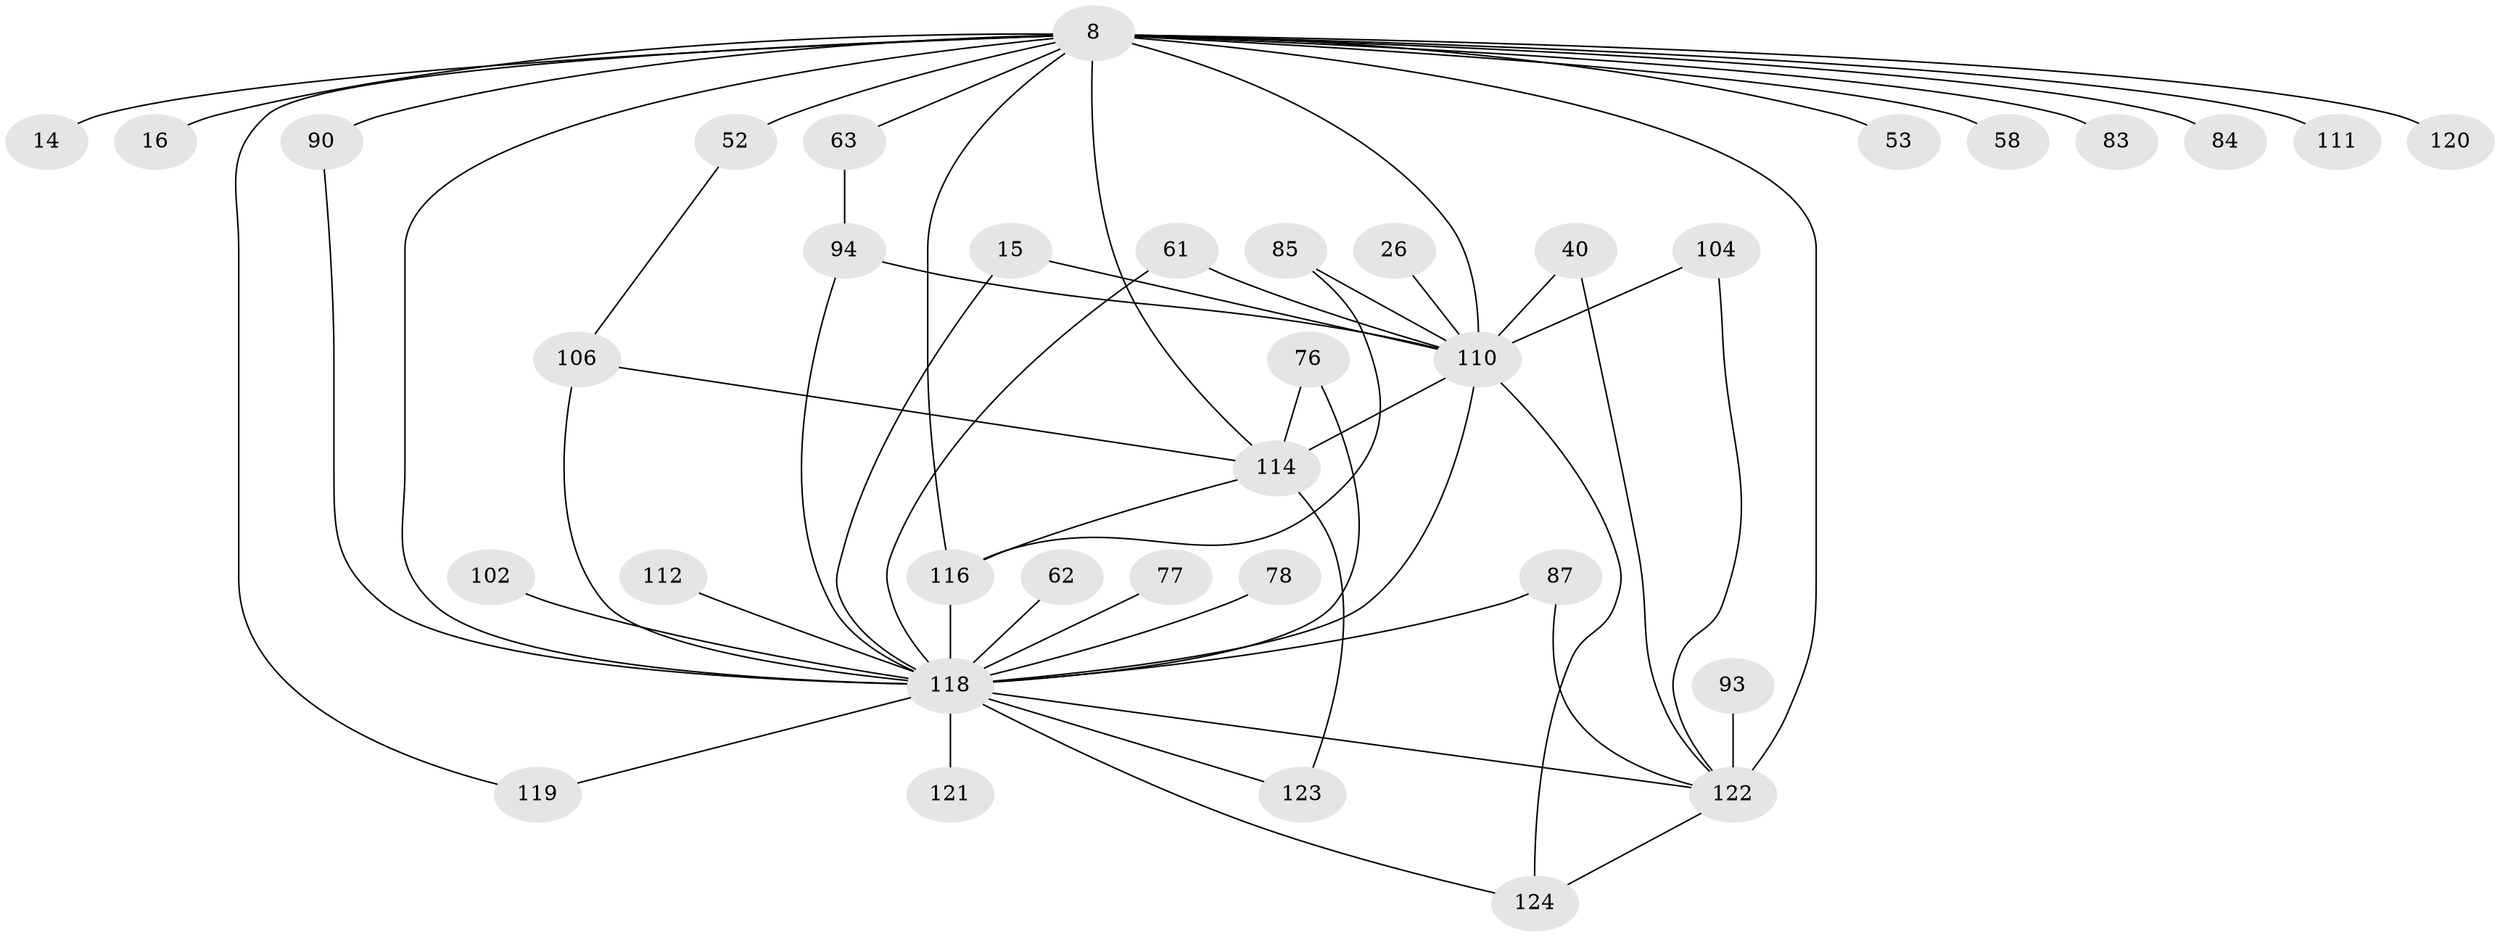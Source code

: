 // original degree distribution, {19: 0.008064516129032258, 22: 0.024193548387096774, 27: 0.008064516129032258, 30: 0.008064516129032258, 15: 0.008064516129032258, 25: 0.008064516129032258, 20: 0.008064516129032258, 16: 0.008064516129032258, 7: 0.024193548387096774, 6: 0.056451612903225805, 2: 0.5564516129032258, 3: 0.1774193548387097, 5: 0.024193548387096774, 4: 0.07258064516129033, 10: 0.008064516129032258}
// Generated by graph-tools (version 1.1) at 2025/50/03/04/25 21:50:00]
// undirected, 37 vertices, 57 edges
graph export_dot {
graph [start="1"]
  node [color=gray90,style=filled];
  8 [super="+2+5"];
  14;
  15;
  16;
  26;
  40;
  52;
  53;
  58 [super="+47"];
  61;
  62;
  63;
  76 [super="+39"];
  77;
  78;
  83;
  84;
  85;
  87 [super="+67"];
  90 [super="+89+81"];
  93;
  94 [super="+46"];
  102;
  104;
  106 [super="+71+100"];
  110 [super="+107+73"];
  111;
  112 [super="+82"];
  114 [super="+34+54"];
  116 [super="+25+56+92"];
  118 [super="+29+74+108+99+109+117"];
  119;
  120;
  121;
  122 [super="+80+65+115+79"];
  123;
  124 [super="+72+86+28+105+88"];
  8 -- 16 [weight=2];
  8 -- 53 [weight=2];
  8 -- 58 [weight=3];
  8 -- 110 [weight=21];
  8 -- 120 [weight=2];
  8 -- 83 [weight=2];
  8 -- 111 [weight=2];
  8 -- 14 [weight=2];
  8 -- 52 [weight=2];
  8 -- 63;
  8 -- 84;
  8 -- 90 [weight=4];
  8 -- 119;
  8 -- 118 [weight=26];
  8 -- 122 [weight=8];
  8 -- 116 [weight=3];
  8 -- 114 [weight=3];
  15 -- 110;
  15 -- 118;
  26 -- 110;
  40 -- 110;
  40 -- 122;
  52 -- 106;
  61 -- 110;
  61 -- 118;
  62 -- 118 [weight=2];
  63 -- 94;
  76 -- 114;
  76 -- 118 [weight=2];
  77 -- 118 [weight=2];
  78 -- 118 [weight=2];
  85 -- 110;
  85 -- 116;
  87 -- 122;
  87 -- 118 [weight=2];
  90 -- 118 [weight=2];
  93 -- 122 [weight=2];
  94 -- 110 [weight=3];
  94 -- 118;
  102 -- 118;
  104 -- 122;
  104 -- 110;
  106 -- 114;
  106 -- 118 [weight=3];
  110 -- 124 [weight=4];
  110 -- 114 [weight=4];
  110 -- 118 [weight=19];
  112 -- 118 [weight=3];
  114 -- 123;
  114 -- 116;
  116 -- 118 [weight=4];
  118 -- 123;
  118 -- 121 [weight=2];
  118 -- 124 [weight=4];
  118 -- 119;
  118 -- 122 [weight=3];
  122 -- 124;
}
